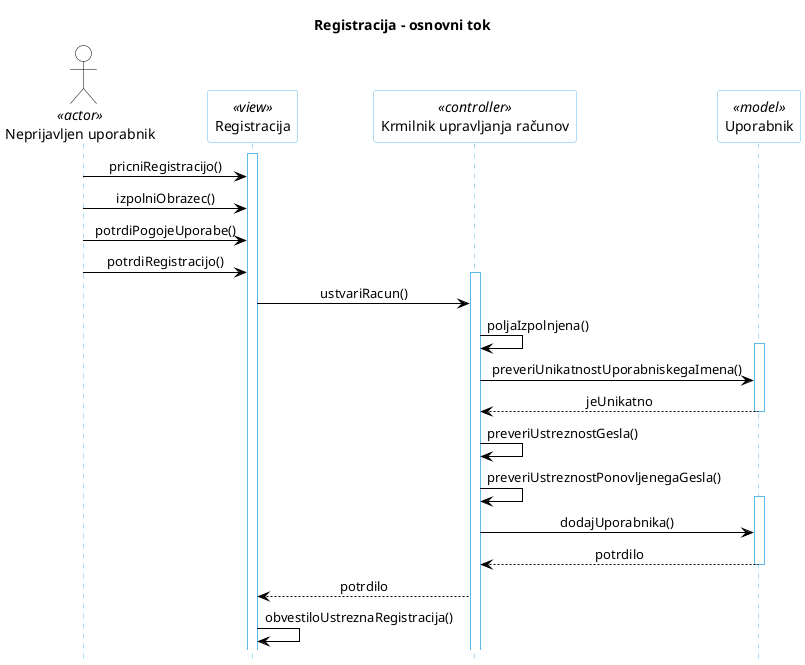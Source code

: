 @startuml RegOsnovni

hide footbox

skinparam backgroundcolor white
skinparam defaultTextAlignment center
skinparam actorBorderColor black
skinparam actorBackgroundColor white
skinparam arrowColor black  
skinparam sequenceLifeLineBorderColor #5FB8EC
skinparam sequenceParticipantBorderColor #5FB8EC
skinparam sequenceParticipantBackgroundColor white

title "Registracija - osnovni tok"

actor "Neprijavljen uporabnik" AS U1 <<actor>>

participant "Registracija" as R5 <<view>>
participant "Krmilnik upravljanja računov" as R2 <<controller>>
participant "Uporabnik" as R4 <<model>>

'activate U1
activate R5

U1 -> R5: pricniRegistracijo()
U1 -> R5: izpolniObrazec()
U1 -> R5: potrdiPogojeUporabe()
U1 -> R5: potrdiRegistracijo()

activate R2


'R5 -> R5: prikaziObrazecRegistracija()
R5 -> R2: ustvariRacun()
'R2 -[dotted]> R5: Potrdilo()
'R5 -> R5: obvestiloUstreznaRegistracija()

'activate R4

R2 -> R2: poljaIzpolnjena()
activate R4
R2 -> R4: preveriUnikatnostUporabniskegaImena()
R4 -[dotted]> R2: jeUnikatno
deactivate R4
R2 -> R2: preveriUstreznostGesla()
R2 -> R2: preveriUstreznostPonovljenegaGesla()
activate R4
R2 -> R4: dodajUporabnika()
R4 -[dotted]> R2: potrdilo
deactivate R4

R2 -[dotted]> R5: potrdilo
R5 -> R5: obvestiloUstreznaRegistracija()

@enduml
